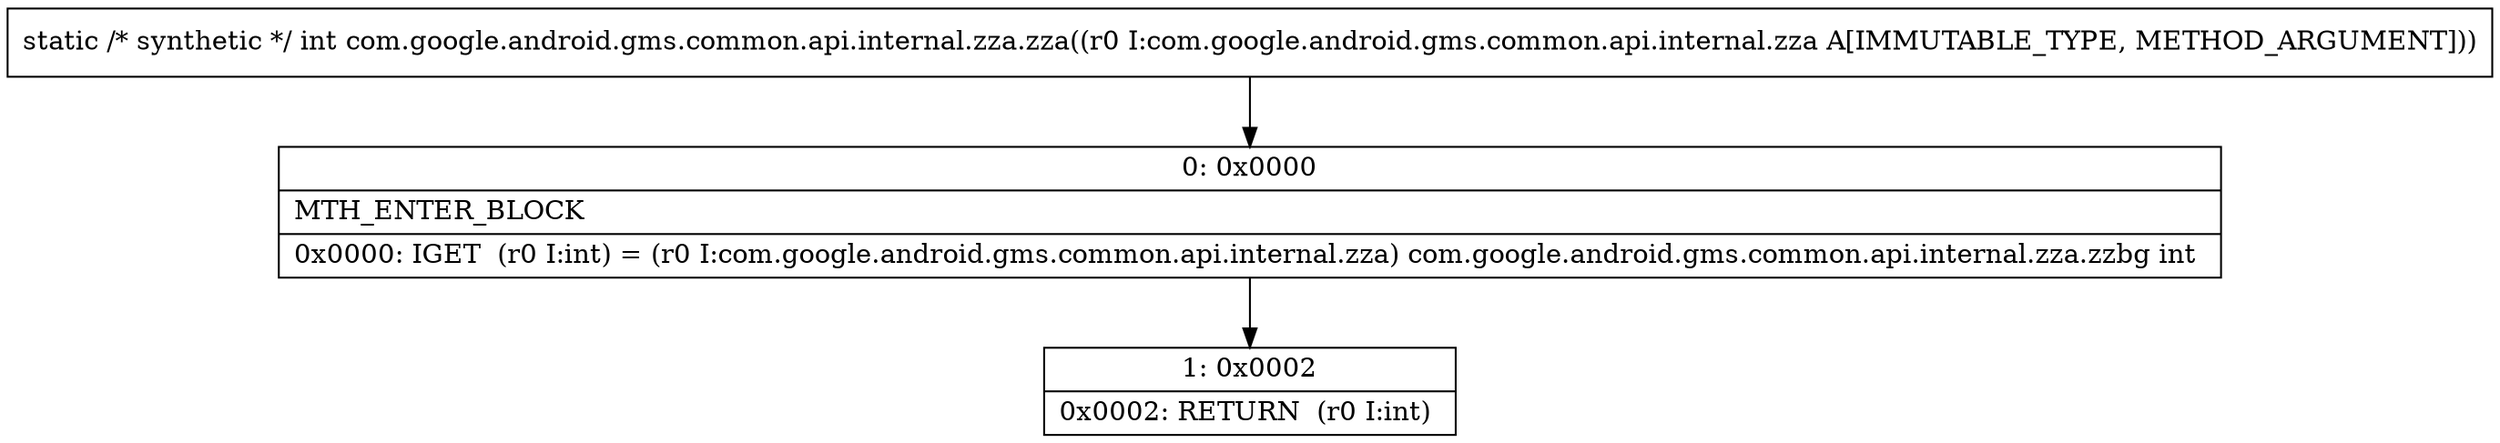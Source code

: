 digraph "CFG forcom.google.android.gms.common.api.internal.zza.zza(Lcom\/google\/android\/gms\/common\/api\/internal\/zza;)I" {
Node_0 [shape=record,label="{0\:\ 0x0000|MTH_ENTER_BLOCK\l|0x0000: IGET  (r0 I:int) = (r0 I:com.google.android.gms.common.api.internal.zza) com.google.android.gms.common.api.internal.zza.zzbg int \l}"];
Node_1 [shape=record,label="{1\:\ 0x0002|0x0002: RETURN  (r0 I:int) \l}"];
MethodNode[shape=record,label="{static \/* synthetic *\/ int com.google.android.gms.common.api.internal.zza.zza((r0 I:com.google.android.gms.common.api.internal.zza A[IMMUTABLE_TYPE, METHOD_ARGUMENT])) }"];
MethodNode -> Node_0;
Node_0 -> Node_1;
}

